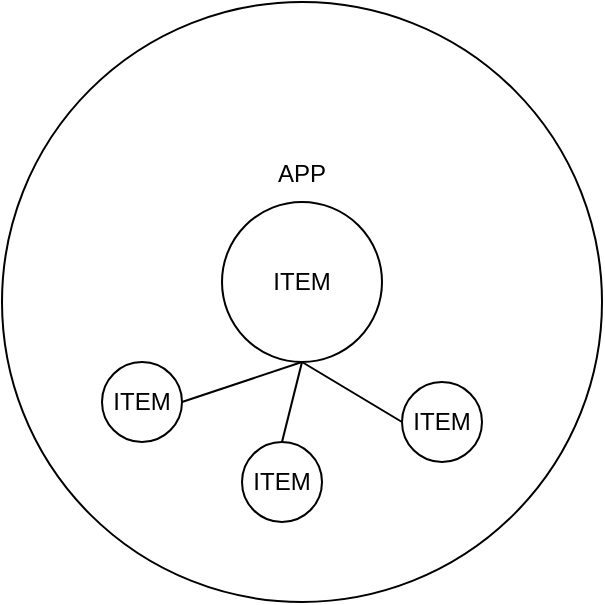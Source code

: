 <mxfile version="17.2.4" type="github">
  <diagram id="NeTqUug80Dr0zoWoRyR-" name="Page-1">
    <mxGraphModel dx="786" dy="489" grid="1" gridSize="10" guides="1" tooltips="1" connect="1" arrows="1" fold="1" page="1" pageScale="1" pageWidth="827" pageHeight="1169" math="0" shadow="0">
      <root>
        <mxCell id="0" />
        <mxCell id="1" parent="0" />
        <mxCell id="xmpCirDd5Wsjqy2ytxR7-2" value="APP&lt;br&gt;&lt;br&gt;&lt;br&gt;&lt;br&gt;&lt;br&gt;&lt;br&gt;&lt;br&gt;&lt;br&gt;&lt;br&gt;&lt;br&gt;" style="ellipse;whiteSpace=wrap;html=1;aspect=fixed;" vertex="1" parent="1">
          <mxGeometry x="50" y="30" width="300" height="300" as="geometry" />
        </mxCell>
        <mxCell id="xmpCirDd5Wsjqy2ytxR7-1" value="ITEM" style="ellipse;whiteSpace=wrap;html=1;aspect=fixed;" vertex="1" parent="1">
          <mxGeometry x="160" y="130" width="80" height="80" as="geometry" />
        </mxCell>
        <mxCell id="xmpCirDd5Wsjqy2ytxR7-4" style="edgeStyle=none;rounded=0;orthogonalLoop=1;jettySize=auto;html=1;exitX=0.5;exitY=1;exitDx=0;exitDy=0;entryX=0.5;entryY=0;entryDx=0;entryDy=0;endArrow=none;endFill=0;" edge="1" parent="1" source="xmpCirDd5Wsjqy2ytxR7-1" target="xmpCirDd5Wsjqy2ytxR7-3">
          <mxGeometry relative="1" as="geometry" />
        </mxCell>
        <mxCell id="xmpCirDd5Wsjqy2ytxR7-3" value="ITEM" style="ellipse;whiteSpace=wrap;html=1;aspect=fixed;" vertex="1" parent="1">
          <mxGeometry x="170" y="250" width="40" height="40" as="geometry" />
        </mxCell>
        <mxCell id="xmpCirDd5Wsjqy2ytxR7-5" value="ITEM" style="ellipse;whiteSpace=wrap;html=1;aspect=fixed;" vertex="1" parent="1">
          <mxGeometry x="100" y="210" width="40" height="40" as="geometry" />
        </mxCell>
        <mxCell id="xmpCirDd5Wsjqy2ytxR7-6" value="ITEM" style="ellipse;whiteSpace=wrap;html=1;aspect=fixed;" vertex="1" parent="1">
          <mxGeometry x="250" y="220" width="40" height="40" as="geometry" />
        </mxCell>
        <mxCell id="xmpCirDd5Wsjqy2ytxR7-7" value="" style="endArrow=none;html=1;rounded=0;entryX=0.5;entryY=1;entryDx=0;entryDy=0;exitX=1;exitY=0.5;exitDx=0;exitDy=0;" edge="1" parent="1" source="xmpCirDd5Wsjqy2ytxR7-5" target="xmpCirDd5Wsjqy2ytxR7-1">
          <mxGeometry width="50" height="50" relative="1" as="geometry">
            <mxPoint x="380" y="210" as="sourcePoint" />
            <mxPoint x="430" y="160" as="targetPoint" />
          </mxGeometry>
        </mxCell>
        <mxCell id="xmpCirDd5Wsjqy2ytxR7-8" value="" style="endArrow=none;html=1;rounded=0;exitX=0.5;exitY=1;exitDx=0;exitDy=0;entryX=0;entryY=0.5;entryDx=0;entryDy=0;" edge="1" parent="1" source="xmpCirDd5Wsjqy2ytxR7-1" target="xmpCirDd5Wsjqy2ytxR7-6">
          <mxGeometry width="50" height="50" relative="1" as="geometry">
            <mxPoint x="380" y="210" as="sourcePoint" />
            <mxPoint x="430" y="160" as="targetPoint" />
          </mxGeometry>
        </mxCell>
      </root>
    </mxGraphModel>
  </diagram>
</mxfile>
